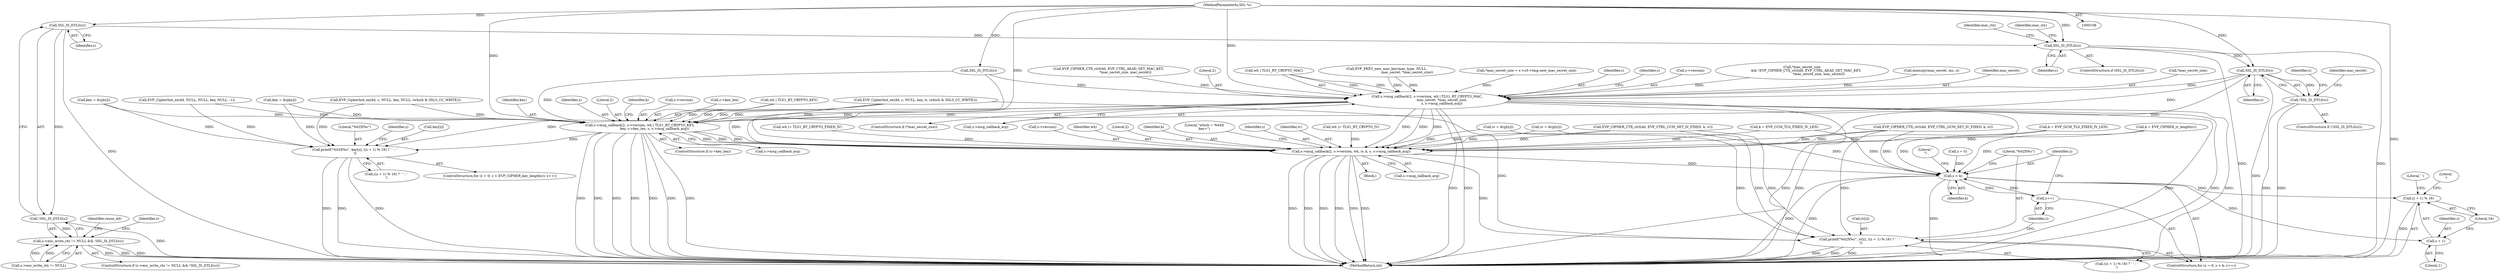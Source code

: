 digraph "0_openssl_4ad93618d26a3ea23d36ad5498ff4f59eff3a4d2_4@pointer" {
"1000373" [label="(Call,SSL_IS_DTLS(s))"];
"1000107" [label="(MethodParameterIn,SSL *s)"];
"1000372" [label="(Call,!SSL_IS_DTLS(s))"];
"1000366" [label="(Call,s->enc_write_ctx != NULL && !SSL_IS_DTLS(s))"];
"1000394" [label="(Call,SSL_IS_DTLS(s))"];
"1000460" [label="(Call,SSL_IS_DTLS(s))"];
"1000459" [label="(Call,!SSL_IS_DTLS(s))"];
"1000861" [label="(Call,s->msg_callback(2, s->version, wh | TLS1_RT_CRYPTO_MAC,\n                            mac_secret, *mac_secret_size,\n                            s, s->msg_callback_arg))"];
"1000880" [label="(Call,s->msg_callback(2, s->version, wh | TLS1_RT_CRYPTO_KEY,\n                            key, c->key_len, s, s->msg_callback_arg))"];
"1000911" [label="(Call,s->msg_callback(2, s->version, wh, iv, k, s, s->msg_callback_arg))"];
"1000959" [label="(Call,z < k)"];
"1000962" [label="(Call,z++)"];
"1000970" [label="(Call,(z + 1) % 16)"];
"1000971" [label="(Call,z + 1)"];
"1000964" [label="(Call,printf(\"%02X%c\", iv[z], ((z + 1) % 16) ? ' ' : '\n'))"];
"1000938" [label="(Call,printf(\"%02X%c\", key[z], ((z + 1) % 16) ? ' ' : '\n'))"];
"1000904" [label="(Call,wh |= TLS1_RT_CRYPTO_FIXED_IV)"];
"1000913" [label="(Call,s->version)"];
"1000858" [label="(ControlStructure,if (*mac_secret_size))"];
"1000881" [label="(Literal,2)"];
"1000597" [label="(Call,key = &(p[n]))"];
"1000965" [label="(Literal,\"%02X%c\")"];
"1000897" [label="(Identifier,k)"];
"1000882" [label="(Call,s->version)"];
"1000976" [label="(Literal,'\n')"];
"1000608" [label="(Call,iv = &(p[n]))"];
"1000943" [label="(Call,((z + 1) % 16) ? ' ' : '\n')"];
"1000939" [label="(Literal,\"%02X%c\")"];
"1000972" [label="(Identifier,z)"];
"1000975" [label="(Literal,' ')"];
"1000970" [label="(Call,(z + 1) % 16)"];
"1000911" [label="(Call,s->msg_callback(2, s->version, wh, iv, k, s, s->msg_callback_arg))"];
"1000296" [label="(Call,SSL_IS_DTLS(s))"];
"1000522" [label="(Call,k = EVP_GCM_TLS_FIXED_IV_LEN)"];
"1000889" [label="(Call,c->key_len)"];
"1000873" [label="(Call,s->msg_callback_arg)"];
"1000645" [label="(Call,EVP_PKEY_new_mac_key(mac_type, NULL,\n                                       mac_secret, *mac_secret_size))"];
"1000916" [label="(Identifier,wh)"];
"1000898" [label="(Block,)"];
"1000786" [label="(Call,EVP_CIPHER_CTX_ctrl(dd, EVP_CTRL_CCM_SET_IV_FIXED, k, iv))"];
"1000458" [label="(ControlStructure,if (!SSL_IS_DTLS(s)))"];
"1000107" [label="(MethodParameterIn,SSL *s)"];
"1000955" [label="(ControlStructure,for (z = 0; z < k; z++))"];
"1000893" [label="(Call,s->msg_callback_arg)"];
"1000966" [label="(Call,iv[z])"];
"1000460" [label="(Call,SSL_IS_DTLS(s))"];
"1000912" [label="(Literal,2)"];
"1000500" [label="(Call,*mac_secret_size = s->s3->tmp.new_mac_secret_size)"];
"1000559" [label="(Call,key = &(p[n]))"];
"1000374" [label="(Identifier,s)"];
"1000973" [label="(Literal,1)"];
"1000960" [label="(Identifier,z)"];
"1000928" [label="(ControlStructure,for (z = 0; z < EVP_CIPHER_key_length(c); z++))"];
"1000394" [label="(Call,SSL_IS_DTLS(s))"];
"1000366" [label="(Call,s->enc_write_ctx != NULL && !SSL_IS_DTLS(s))"];
"1000398" [label="(Identifier,mac_ctx)"];
"1000969" [label="(Call,((z + 1) % 16) ? ' ' : '\n')"];
"1000709" [label="(Call,EVP_CipherInit_ex(dd, c, NULL, key, NULL, (which & SSL3_CC_WRITE)))"];
"1000961" [label="(Identifier,k)"];
"1000880" [label="(Call,s->msg_callback(2, s->version, wh | TLS1_RT_CRYPTO_KEY,\n                            key, c->key_len, s, s->msg_callback_arg))"];
"1000869" [label="(Identifier,mac_secret)"];
"1000861" [label="(Call,s->msg_callback(2, s->version, wh | TLS1_RT_CRYPTO_MAC,\n                            mac_secret, *mac_secret_size,\n                            s, s->msg_callback_arg))"];
"1000376" [label="(Identifier,reuse_dd)"];
"1000963" [label="(Identifier,z)"];
"1000465" [label="(Identifier,s)"];
"1000367" [label="(Call,s->enc_write_ctx != NULL)"];
"1000962" [label="(Call,z++)"];
"1000978" [label="(Literal,\"\n\")"];
"1000918" [label="(Identifier,k)"];
"1000468" [label="(Identifier,mac_secret)"];
"1000885" [label="(Call,wh | TLS1_RT_CRYPTO_KEY)"];
"1000719" [label="(Call,EVP_CIPHER_CTX_ctrl(dd, EVP_CTRL_GCM_SET_IV_FIXED, k, iv))"];
"1000876" [label="(ControlStructure,if (c->key_len))"];
"1000974" [label="(Literal,16)"];
"1000870" [label="(Call,*mac_secret_size)"];
"1000938" [label="(Call,printf(\"%02X%c\", key[z], ((z + 1) % 16) ? ' ' : '\n'))"];
"1000888" [label="(Identifier,key)"];
"1000809" [label="(Call,EVP_CipherInit_ex(dd, c, NULL, key, iv, (which & SSL3_CC_WRITE)))"];
"1000964" [label="(Call,printf(\"%02X%c\", iv[z], ((z + 1) % 16) ? ' ' : '\n'))"];
"1001020" [label="(MethodReturn,int)"];
"1000937" [label="(Identifier,z)"];
"1000956" [label="(Call,z = 0)"];
"1000373" [label="(Call,SSL_IS_DTLS(s))"];
"1000372" [label="(Call,!SSL_IS_DTLS(s))"];
"1000393" [label="(ControlStructure,if (SSL_IS_DTLS(s)))"];
"1000792" [label="(Call,EVP_CipherInit_ex(dd, NULL, NULL, key, NULL, -1))"];
"1000833" [label="(Call,EVP_CIPHER_CTX_ctrl(dd, EVP_CTRL_AEAD_SET_MAC_KEY,\n                                *mac_secret_size, mac_secret))"];
"1000535" [label="(Call,k = EVP_CIPHER_iv_length(c))"];
"1000459" [label="(Call,!SSL_IS_DTLS(s))"];
"1000862" [label="(Literal,2)"];
"1000866" [label="(Call,wh | TLS1_RT_CRYPTO_MAC)"];
"1000872" [label="(Identifier,s)"];
"1000924" [label="(Literal,\"which = %04X\nkey=\")"];
"1000878" [label="(Identifier,c)"];
"1000959" [label="(Call,z < k)"];
"1000863" [label="(Call,s->version)"];
"1000531" [label="(Call,k = EVP_CCM_TLS_FIXED_IV_LEN)"];
"1000919" [label="(Identifier,s)"];
"1000829" [label="(Call,*mac_secret_size\n        && !EVP_CIPHER_CTX_ctrl(dd, EVP_CTRL_AEAD_SET_MAC_KEY,\n                                *mac_secret_size, mac_secret))"];
"1000395" [label="(Identifier,s)"];
"1000940" [label="(Call,key[z])"];
"1000461" [label="(Identifier,s)"];
"1000413" [label="(Identifier,mac_ctx)"];
"1000917" [label="(Identifier,iv)"];
"1000971" [label="(Call,z + 1)"];
"1000570" [label="(Call,iv = &(p[n]))"];
"1000908" [label="(Call,wh |= TLS1_RT_CRYPTO_IV)"];
"1000632" [label="(Call,memcpy(mac_secret, ms, i))"];
"1000383" [label="(Identifier,s)"];
"1000920" [label="(Call,s->msg_callback_arg)"];
"1000892" [label="(Identifier,s)"];
"1000365" [label="(ControlStructure,if (s->enc_write_ctx != NULL && !SSL_IS_DTLS(s)))"];
"1000373" -> "1000372"  [label="AST: "];
"1000373" -> "1000374"  [label="CFG: "];
"1000374" -> "1000373"  [label="AST: "];
"1000372" -> "1000373"  [label="CFG: "];
"1000373" -> "1001020"  [label="DDG: "];
"1000373" -> "1000372"  [label="DDG: "];
"1000107" -> "1000373"  [label="DDG: "];
"1000373" -> "1000394"  [label="DDG: "];
"1000107" -> "1000106"  [label="AST: "];
"1000107" -> "1001020"  [label="DDG: "];
"1000107" -> "1000296"  [label="DDG: "];
"1000107" -> "1000394"  [label="DDG: "];
"1000107" -> "1000460"  [label="DDG: "];
"1000107" -> "1000861"  [label="DDG: "];
"1000107" -> "1000880"  [label="DDG: "];
"1000107" -> "1000911"  [label="DDG: "];
"1000372" -> "1000366"  [label="AST: "];
"1000366" -> "1000372"  [label="CFG: "];
"1000372" -> "1001020"  [label="DDG: "];
"1000372" -> "1000366"  [label="DDG: "];
"1000366" -> "1000365"  [label="AST: "];
"1000366" -> "1000367"  [label="CFG: "];
"1000367" -> "1000366"  [label="AST: "];
"1000376" -> "1000366"  [label="CFG: "];
"1000383" -> "1000366"  [label="CFG: "];
"1000366" -> "1001020"  [label="DDG: "];
"1000366" -> "1001020"  [label="DDG: "];
"1000366" -> "1001020"  [label="DDG: "];
"1000367" -> "1000366"  [label="DDG: "];
"1000367" -> "1000366"  [label="DDG: "];
"1000394" -> "1000393"  [label="AST: "];
"1000394" -> "1000395"  [label="CFG: "];
"1000395" -> "1000394"  [label="AST: "];
"1000398" -> "1000394"  [label="CFG: "];
"1000413" -> "1000394"  [label="CFG: "];
"1000394" -> "1001020"  [label="DDG: "];
"1000394" -> "1001020"  [label="DDG: "];
"1000394" -> "1000460"  [label="DDG: "];
"1000460" -> "1000459"  [label="AST: "];
"1000460" -> "1000461"  [label="CFG: "];
"1000461" -> "1000460"  [label="AST: "];
"1000459" -> "1000460"  [label="CFG: "];
"1000460" -> "1001020"  [label="DDG: "];
"1000460" -> "1000459"  [label="DDG: "];
"1000460" -> "1000861"  [label="DDG: "];
"1000460" -> "1000880"  [label="DDG: "];
"1000460" -> "1000911"  [label="DDG: "];
"1000459" -> "1000458"  [label="AST: "];
"1000465" -> "1000459"  [label="CFG: "];
"1000468" -> "1000459"  [label="CFG: "];
"1000459" -> "1001020"  [label="DDG: "];
"1000459" -> "1001020"  [label="DDG: "];
"1000861" -> "1000858"  [label="AST: "];
"1000861" -> "1000873"  [label="CFG: "];
"1000862" -> "1000861"  [label="AST: "];
"1000863" -> "1000861"  [label="AST: "];
"1000866" -> "1000861"  [label="AST: "];
"1000869" -> "1000861"  [label="AST: "];
"1000870" -> "1000861"  [label="AST: "];
"1000872" -> "1000861"  [label="AST: "];
"1000873" -> "1000861"  [label="AST: "];
"1000878" -> "1000861"  [label="CFG: "];
"1000861" -> "1001020"  [label="DDG: "];
"1000861" -> "1001020"  [label="DDG: "];
"1000861" -> "1001020"  [label="DDG: "];
"1000861" -> "1001020"  [label="DDG: "];
"1000861" -> "1001020"  [label="DDG: "];
"1000861" -> "1001020"  [label="DDG: "];
"1000861" -> "1001020"  [label="DDG: "];
"1000866" -> "1000861"  [label="DDG: "];
"1000866" -> "1000861"  [label="DDG: "];
"1000833" -> "1000861"  [label="DDG: "];
"1000632" -> "1000861"  [label="DDG: "];
"1000645" -> "1000861"  [label="DDG: "];
"1000645" -> "1000861"  [label="DDG: "];
"1000829" -> "1000861"  [label="DDG: "];
"1000500" -> "1000861"  [label="DDG: "];
"1000296" -> "1000861"  [label="DDG: "];
"1000861" -> "1000880"  [label="DDG: "];
"1000861" -> "1000880"  [label="DDG: "];
"1000861" -> "1000880"  [label="DDG: "];
"1000861" -> "1000911"  [label="DDG: "];
"1000861" -> "1000911"  [label="DDG: "];
"1000861" -> "1000911"  [label="DDG: "];
"1000880" -> "1000876"  [label="AST: "];
"1000880" -> "1000893"  [label="CFG: "];
"1000881" -> "1000880"  [label="AST: "];
"1000882" -> "1000880"  [label="AST: "];
"1000885" -> "1000880"  [label="AST: "];
"1000888" -> "1000880"  [label="AST: "];
"1000889" -> "1000880"  [label="AST: "];
"1000892" -> "1000880"  [label="AST: "];
"1000893" -> "1000880"  [label="AST: "];
"1000897" -> "1000880"  [label="CFG: "];
"1000880" -> "1001020"  [label="DDG: "];
"1000880" -> "1001020"  [label="DDG: "];
"1000880" -> "1001020"  [label="DDG: "];
"1000880" -> "1001020"  [label="DDG: "];
"1000880" -> "1001020"  [label="DDG: "];
"1000880" -> "1001020"  [label="DDG: "];
"1000880" -> "1001020"  [label="DDG: "];
"1000885" -> "1000880"  [label="DDG: "];
"1000885" -> "1000880"  [label="DDG: "];
"1000559" -> "1000880"  [label="DDG: "];
"1000597" -> "1000880"  [label="DDG: "];
"1000792" -> "1000880"  [label="DDG: "];
"1000709" -> "1000880"  [label="DDG: "];
"1000809" -> "1000880"  [label="DDG: "];
"1000296" -> "1000880"  [label="DDG: "];
"1000880" -> "1000911"  [label="DDG: "];
"1000880" -> "1000911"  [label="DDG: "];
"1000880" -> "1000911"  [label="DDG: "];
"1000880" -> "1000938"  [label="DDG: "];
"1000911" -> "1000898"  [label="AST: "];
"1000911" -> "1000920"  [label="CFG: "];
"1000912" -> "1000911"  [label="AST: "];
"1000913" -> "1000911"  [label="AST: "];
"1000916" -> "1000911"  [label="AST: "];
"1000917" -> "1000911"  [label="AST: "];
"1000918" -> "1000911"  [label="AST: "];
"1000919" -> "1000911"  [label="AST: "];
"1000920" -> "1000911"  [label="AST: "];
"1000924" -> "1000911"  [label="CFG: "];
"1000911" -> "1001020"  [label="DDG: "];
"1000911" -> "1001020"  [label="DDG: "];
"1000911" -> "1001020"  [label="DDG: "];
"1000911" -> "1001020"  [label="DDG: "];
"1000911" -> "1001020"  [label="DDG: "];
"1000911" -> "1001020"  [label="DDG: "];
"1000904" -> "1000911"  [label="DDG: "];
"1000908" -> "1000911"  [label="DDG: "];
"1000570" -> "1000911"  [label="DDG: "];
"1000786" -> "1000911"  [label="DDG: "];
"1000786" -> "1000911"  [label="DDG: "];
"1000809" -> "1000911"  [label="DDG: "];
"1000719" -> "1000911"  [label="DDG: "];
"1000719" -> "1000911"  [label="DDG: "];
"1000608" -> "1000911"  [label="DDG: "];
"1000535" -> "1000911"  [label="DDG: "];
"1000522" -> "1000911"  [label="DDG: "];
"1000531" -> "1000911"  [label="DDG: "];
"1000296" -> "1000911"  [label="DDG: "];
"1000911" -> "1000959"  [label="DDG: "];
"1000911" -> "1000964"  [label="DDG: "];
"1000959" -> "1000955"  [label="AST: "];
"1000959" -> "1000961"  [label="CFG: "];
"1000960" -> "1000959"  [label="AST: "];
"1000961" -> "1000959"  [label="AST: "];
"1000965" -> "1000959"  [label="CFG: "];
"1000978" -> "1000959"  [label="CFG: "];
"1000959" -> "1001020"  [label="DDG: "];
"1000959" -> "1001020"  [label="DDG: "];
"1000959" -> "1001020"  [label="DDG: "];
"1000956" -> "1000959"  [label="DDG: "];
"1000962" -> "1000959"  [label="DDG: "];
"1000786" -> "1000959"  [label="DDG: "];
"1000719" -> "1000959"  [label="DDG: "];
"1000535" -> "1000959"  [label="DDG: "];
"1000522" -> "1000959"  [label="DDG: "];
"1000531" -> "1000959"  [label="DDG: "];
"1000959" -> "1000962"  [label="DDG: "];
"1000959" -> "1000970"  [label="DDG: "];
"1000959" -> "1000971"  [label="DDG: "];
"1000962" -> "1000955"  [label="AST: "];
"1000962" -> "1000963"  [label="CFG: "];
"1000963" -> "1000962"  [label="AST: "];
"1000960" -> "1000962"  [label="CFG: "];
"1000970" -> "1000969"  [label="AST: "];
"1000970" -> "1000974"  [label="CFG: "];
"1000971" -> "1000970"  [label="AST: "];
"1000974" -> "1000970"  [label="AST: "];
"1000975" -> "1000970"  [label="CFG: "];
"1000976" -> "1000970"  [label="CFG: "];
"1000970" -> "1001020"  [label="DDG: "];
"1000971" -> "1000973"  [label="CFG: "];
"1000972" -> "1000971"  [label="AST: "];
"1000973" -> "1000971"  [label="AST: "];
"1000974" -> "1000971"  [label="CFG: "];
"1000964" -> "1000955"  [label="AST: "];
"1000964" -> "1000969"  [label="CFG: "];
"1000965" -> "1000964"  [label="AST: "];
"1000966" -> "1000964"  [label="AST: "];
"1000969" -> "1000964"  [label="AST: "];
"1000963" -> "1000964"  [label="CFG: "];
"1000964" -> "1001020"  [label="DDG: "];
"1000964" -> "1001020"  [label="DDG: "];
"1000964" -> "1001020"  [label="DDG: "];
"1000570" -> "1000964"  [label="DDG: "];
"1000786" -> "1000964"  [label="DDG: "];
"1000809" -> "1000964"  [label="DDG: "];
"1000719" -> "1000964"  [label="DDG: "];
"1000608" -> "1000964"  [label="DDG: "];
"1000938" -> "1000928"  [label="AST: "];
"1000938" -> "1000943"  [label="CFG: "];
"1000939" -> "1000938"  [label="AST: "];
"1000940" -> "1000938"  [label="AST: "];
"1000943" -> "1000938"  [label="AST: "];
"1000937" -> "1000938"  [label="CFG: "];
"1000938" -> "1001020"  [label="DDG: "];
"1000938" -> "1001020"  [label="DDG: "];
"1000938" -> "1001020"  [label="DDG: "];
"1000559" -> "1000938"  [label="DDG: "];
"1000597" -> "1000938"  [label="DDG: "];
"1000792" -> "1000938"  [label="DDG: "];
"1000709" -> "1000938"  [label="DDG: "];
"1000809" -> "1000938"  [label="DDG: "];
}
